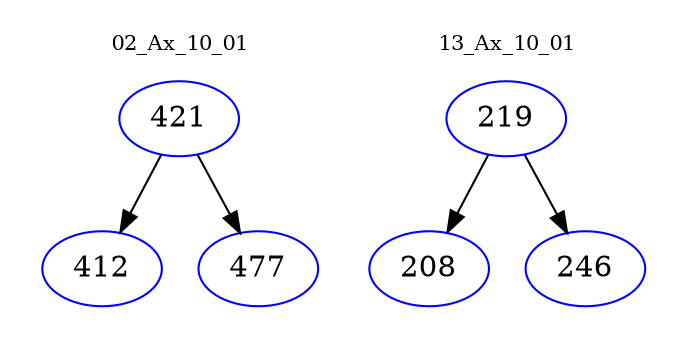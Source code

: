 digraph{
subgraph cluster_0 {
color = white
label = "02_Ax_10_01";
fontsize=10;
T0_421 [label="421", color="blue"]
T0_421 -> T0_412 [color="black"]
T0_412 [label="412", color="blue"]
T0_421 -> T0_477 [color="black"]
T0_477 [label="477", color="blue"]
}
subgraph cluster_1 {
color = white
label = "13_Ax_10_01";
fontsize=10;
T1_219 [label="219", color="blue"]
T1_219 -> T1_208 [color="black"]
T1_208 [label="208", color="blue"]
T1_219 -> T1_246 [color="black"]
T1_246 [label="246", color="blue"]
}
}
